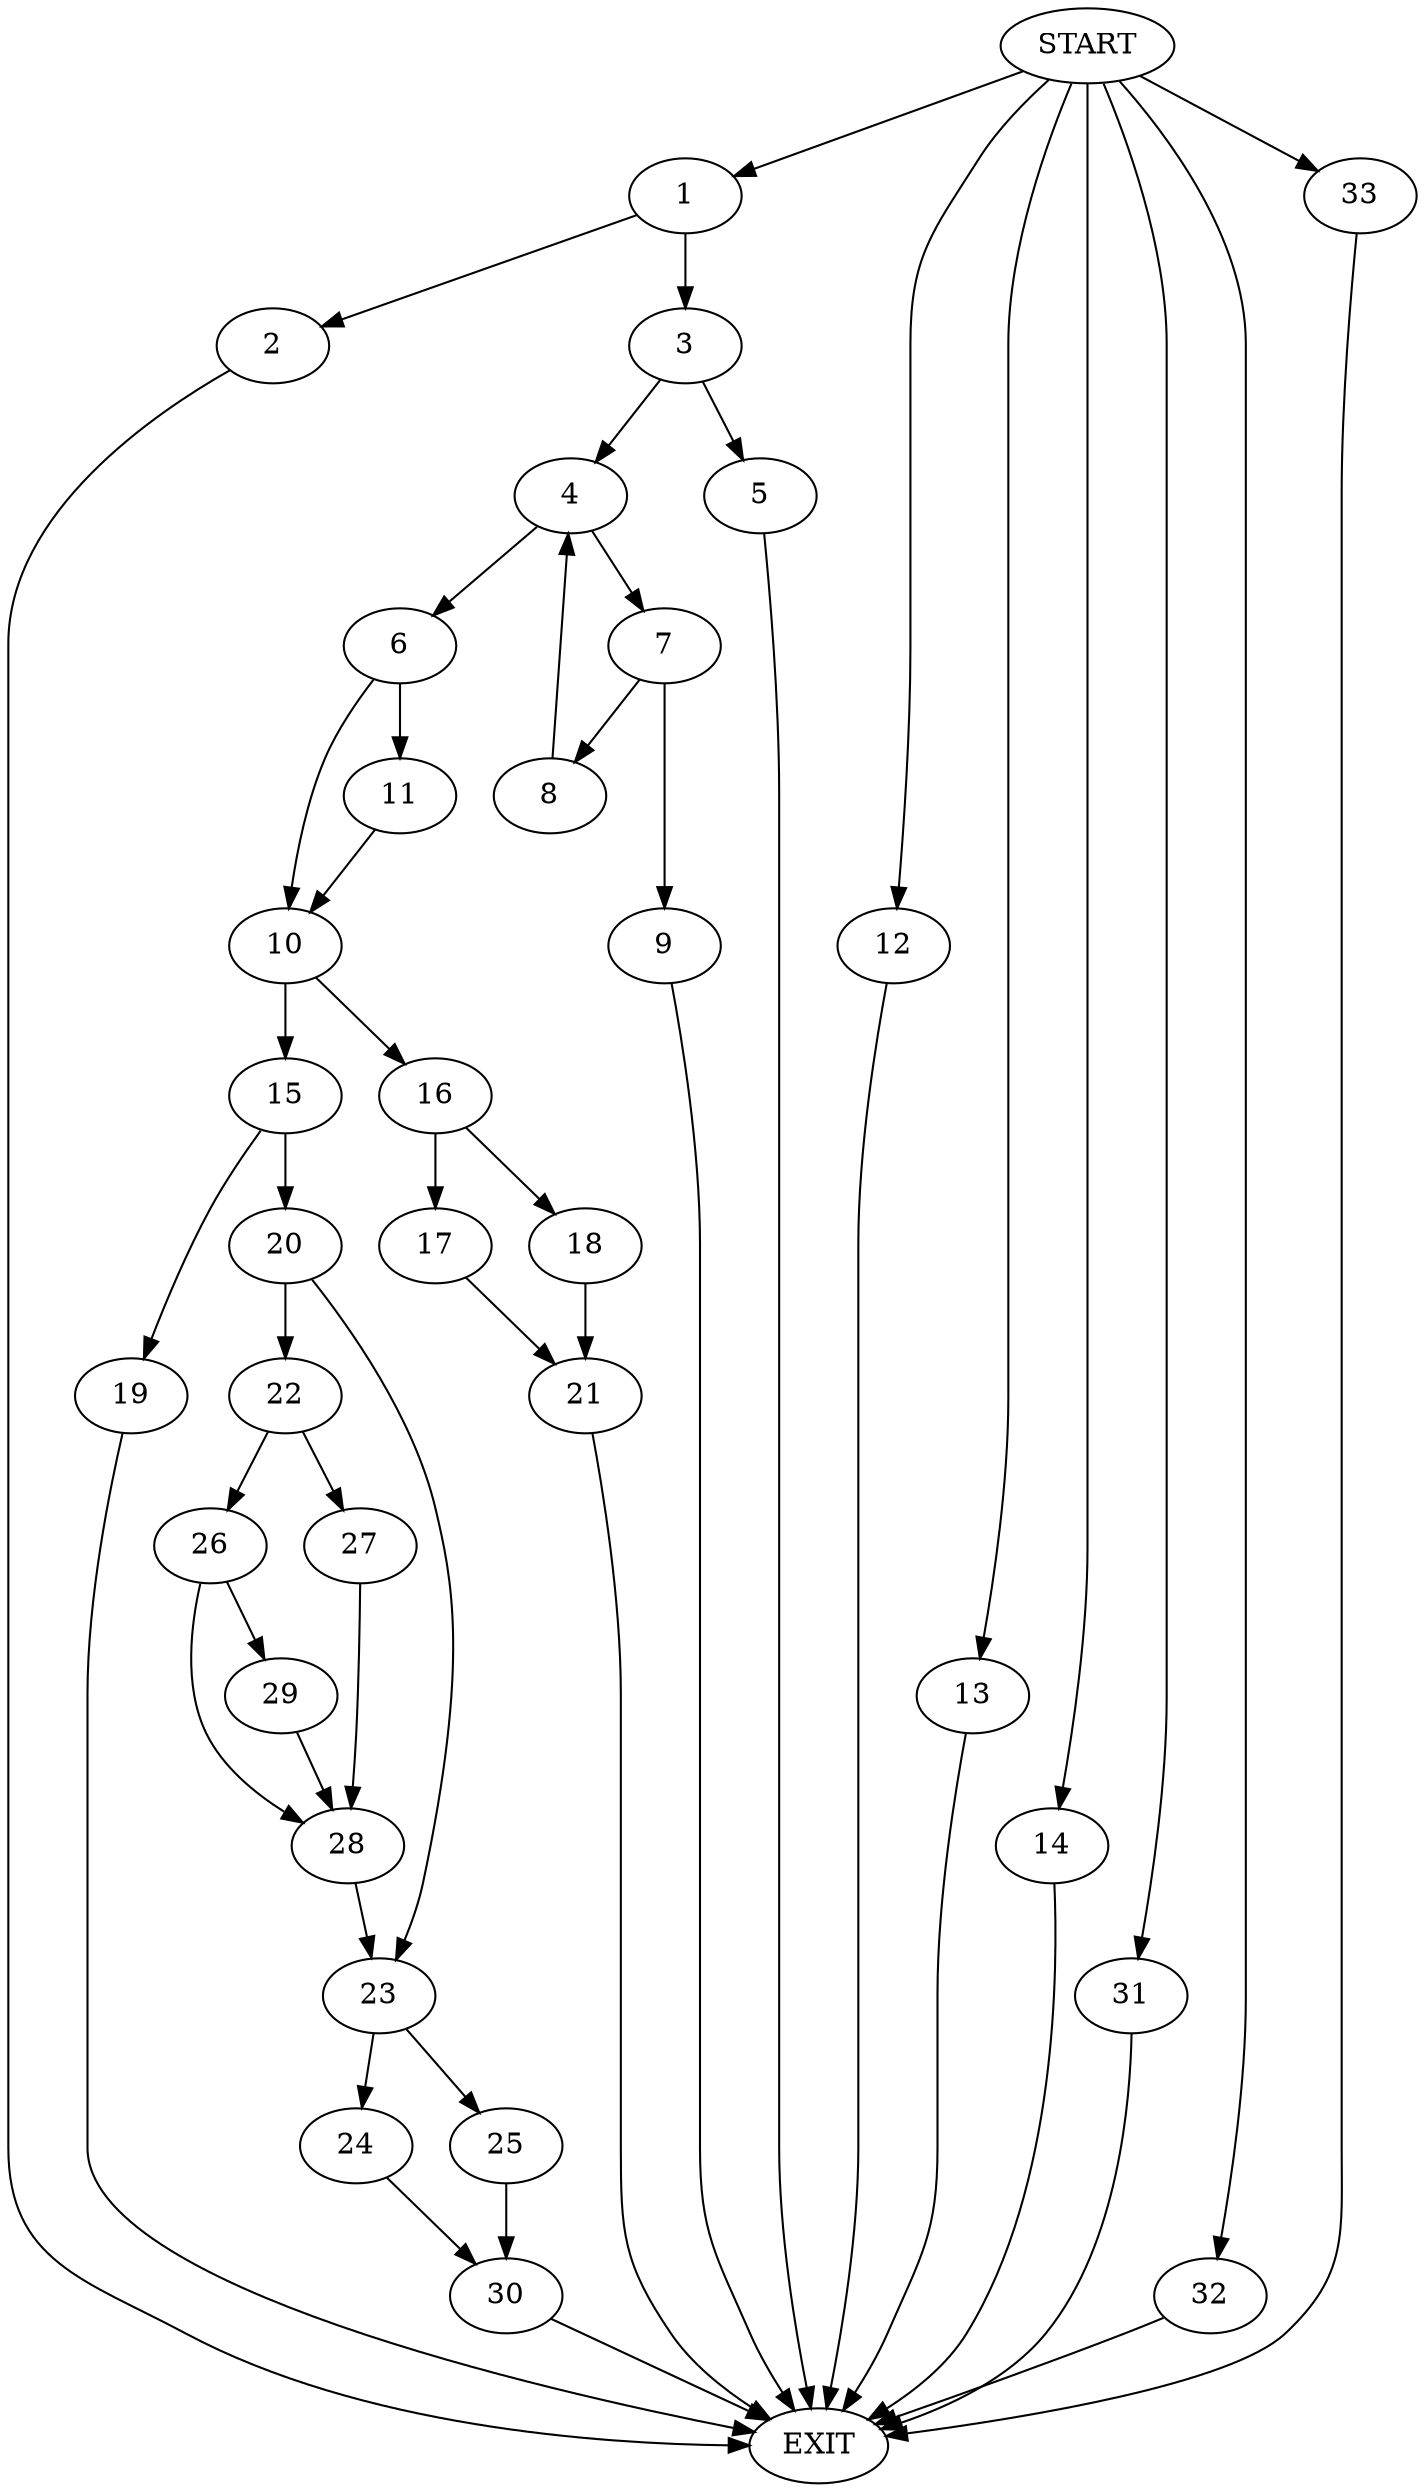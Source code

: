 digraph {
0 [label="START"]
34 [label="EXIT"]
0 -> 1
1 -> 2
1 -> 3
2 -> 34
3 -> 4
3 -> 5
4 -> 6
4 -> 7
5 -> 34
7 -> 8
7 -> 9
6 -> 10
6 -> 11
9 -> 34
8 -> 4
0 -> 12
12 -> 34
0 -> 13
13 -> 34
0 -> 14
14 -> 34
10 -> 15
10 -> 16
11 -> 10
16 -> 17
16 -> 18
15 -> 19
15 -> 20
17 -> 21
18 -> 21
21 -> 34
20 -> 22
20 -> 23
19 -> 34
23 -> 24
23 -> 25
22 -> 26
22 -> 27
27 -> 28
26 -> 29
26 -> 28
28 -> 23
29 -> 28
25 -> 30
24 -> 30
30 -> 34
0 -> 31
31 -> 34
0 -> 32
32 -> 34
0 -> 33
33 -> 34
}

